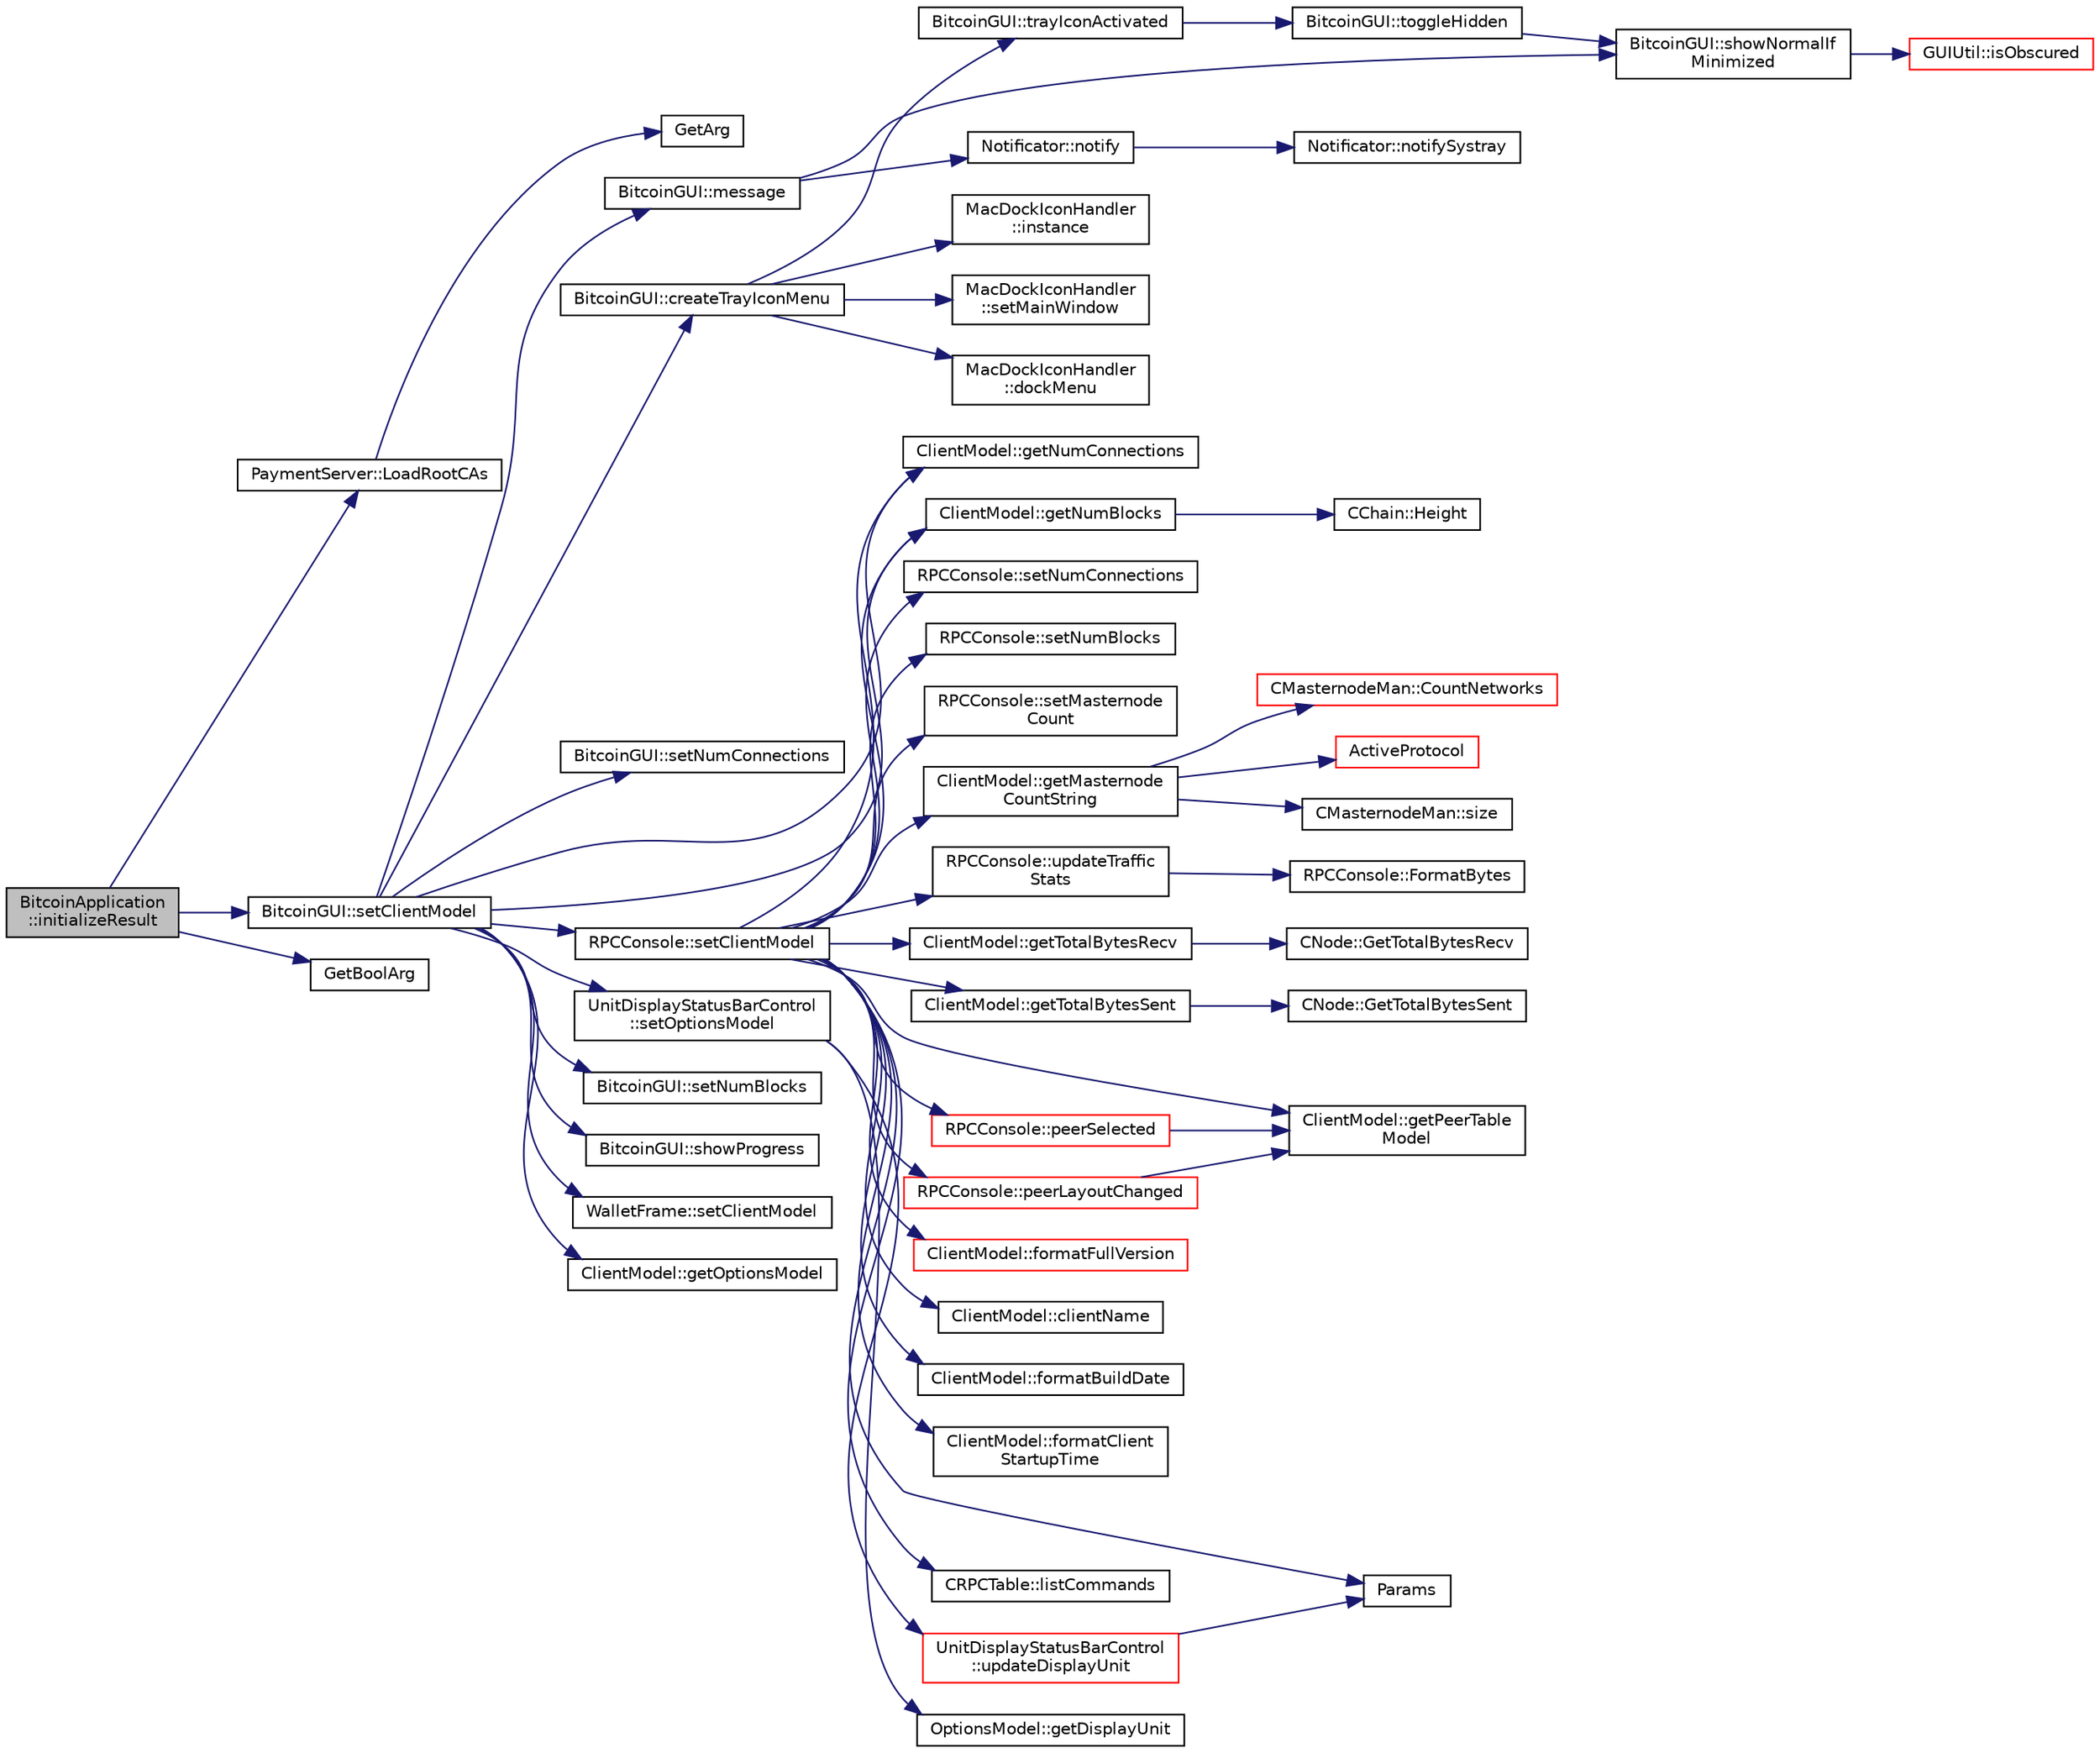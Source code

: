 digraph "BitcoinApplication::initializeResult"
{
  edge [fontname="Helvetica",fontsize="10",labelfontname="Helvetica",labelfontsize="10"];
  node [fontname="Helvetica",fontsize="10",shape=record];
  rankdir="LR";
  Node19 [label="BitcoinApplication\l::initializeResult",height=0.2,width=0.4,color="black", fillcolor="grey75", style="filled", fontcolor="black"];
  Node19 -> Node20 [color="midnightblue",fontsize="10",style="solid",fontname="Helvetica"];
  Node20 [label="PaymentServer::LoadRootCAs",height=0.2,width=0.4,color="black", fillcolor="white", style="filled",URL="$class_payment_server.html#a7371f1dd4896d83274f8784b42f288eb"];
  Node20 -> Node21 [color="midnightblue",fontsize="10",style="solid",fontname="Helvetica"];
  Node21 [label="GetArg",height=0.2,width=0.4,color="black", fillcolor="white", style="filled",URL="$util_8cpp.html#a24f685720bf40370e5bd2a192ad50cd8",tooltip="Return string argument or default value. "];
  Node19 -> Node22 [color="midnightblue",fontsize="10",style="solid",fontname="Helvetica"];
  Node22 [label="BitcoinGUI::setClientModel",height=0.2,width=0.4,color="black", fillcolor="white", style="filled",URL="$class_bitcoin_g_u_i.html#a99d71e1f8478ab937ce2522c8d3815e3",tooltip="Set the client model. "];
  Node22 -> Node23 [color="midnightblue",fontsize="10",style="solid",fontname="Helvetica"];
  Node23 [label="BitcoinGUI::createTrayIconMenu",height=0.2,width=0.4,color="black", fillcolor="white", style="filled",URL="$class_bitcoin_g_u_i.html#a6373ff0bd56c1c633f3a3dc2f34af884",tooltip="Create system tray menu (or setup the dock menu) "];
  Node23 -> Node24 [color="midnightblue",fontsize="10",style="solid",fontname="Helvetica"];
  Node24 [label="BitcoinGUI::trayIconActivated",height=0.2,width=0.4,color="black", fillcolor="white", style="filled",URL="$class_bitcoin_g_u_i.html#ae753f1d521f7c17804419f6a9054738b",tooltip="Handle tray icon clicked. "];
  Node24 -> Node25 [color="midnightblue",fontsize="10",style="solid",fontname="Helvetica"];
  Node25 [label="BitcoinGUI::toggleHidden",height=0.2,width=0.4,color="black", fillcolor="white", style="filled",URL="$class_bitcoin_g_u_i.html#a6ca9ded69ab510195ff04fe7f5754ff5",tooltip="Simply calls showNormalIfMinimized(true) for use in SLOT() macro. "];
  Node25 -> Node26 [color="midnightblue",fontsize="10",style="solid",fontname="Helvetica"];
  Node26 [label="BitcoinGUI::showNormalIf\lMinimized",height=0.2,width=0.4,color="black", fillcolor="white", style="filled",URL="$class_bitcoin_g_u_i.html#a0aed98ed2a278a2effdd9a4b34ba8620",tooltip="Show window if hidden, unminimize when minimized, rise when obscured or show if hidden and fToggleHid..."];
  Node26 -> Node27 [color="midnightblue",fontsize="10",style="solid",fontname="Helvetica"];
  Node27 [label="GUIUtil::isObscured",height=0.2,width=0.4,color="red", fillcolor="white", style="filled",URL="$namespace_g_u_i_util.html#a0b7266e2b8e7de5f5fd1c7ddb9e5b637"];
  Node23 -> Node29 [color="midnightblue",fontsize="10",style="solid",fontname="Helvetica"];
  Node29 [label="MacDockIconHandler\l::instance",height=0.2,width=0.4,color="black", fillcolor="white", style="filled",URL="$class_mac_dock_icon_handler.html#afd3ef7126d0b6ef02eaf85e5455fe6f4"];
  Node23 -> Node30 [color="midnightblue",fontsize="10",style="solid",fontname="Helvetica"];
  Node30 [label="MacDockIconHandler\l::setMainWindow",height=0.2,width=0.4,color="black", fillcolor="white", style="filled",URL="$class_mac_dock_icon_handler.html#a4d2d18c7d56286ea745e349497941293"];
  Node23 -> Node31 [color="midnightblue",fontsize="10",style="solid",fontname="Helvetica"];
  Node31 [label="MacDockIconHandler\l::dockMenu",height=0.2,width=0.4,color="black", fillcolor="white", style="filled",URL="$class_mac_dock_icon_handler.html#a8aff3dc6410687e432f8d9314eba0ab9"];
  Node22 -> Node32 [color="midnightblue",fontsize="10",style="solid",fontname="Helvetica"];
  Node32 [label="BitcoinGUI::setNumConnections",height=0.2,width=0.4,color="black", fillcolor="white", style="filled",URL="$class_bitcoin_g_u_i.html#ae5b9dc62c6a52764a92cfacbe128626f",tooltip="Set number of connections shown in the UI. "];
  Node22 -> Node33 [color="midnightblue",fontsize="10",style="solid",fontname="Helvetica"];
  Node33 [label="ClientModel::getNumConnections",height=0.2,width=0.4,color="black", fillcolor="white", style="filled",URL="$class_client_model.html#ab1a71928e2ff3902e854d301f4cfe6ef",tooltip="Return number of connections, default is in- and outbound (total) "];
  Node22 -> Node34 [color="midnightblue",fontsize="10",style="solid",fontname="Helvetica"];
  Node34 [label="BitcoinGUI::setNumBlocks",height=0.2,width=0.4,color="black", fillcolor="white", style="filled",URL="$class_bitcoin_g_u_i.html#ad9c5016f37aa52562c114527a63a2563",tooltip="Set number of blocks shown in the UI. "];
  Node22 -> Node35 [color="midnightblue",fontsize="10",style="solid",fontname="Helvetica"];
  Node35 [label="ClientModel::getNumBlocks",height=0.2,width=0.4,color="black", fillcolor="white", style="filled",URL="$class_client_model.html#a9af729ddd1220f928d8cb3ef29f06f26"];
  Node35 -> Node36 [color="midnightblue",fontsize="10",style="solid",fontname="Helvetica"];
  Node36 [label="CChain::Height",height=0.2,width=0.4,color="black", fillcolor="white", style="filled",URL="$class_c_chain.html#ad4758bc8872ce065a9579f77c3171d40",tooltip="Return the maximal height in the chain. "];
  Node22 -> Node37 [color="midnightblue",fontsize="10",style="solid",fontname="Helvetica"];
  Node37 [label="BitcoinGUI::message",height=0.2,width=0.4,color="black", fillcolor="white", style="filled",URL="$class_bitcoin_g_u_i.html#abf1d036341d1fb122398b2b78d2734ea",tooltip="Notify the user of an event from the core network or transaction handling code. "];
  Node37 -> Node26 [color="midnightblue",fontsize="10",style="solid",fontname="Helvetica"];
  Node37 -> Node38 [color="midnightblue",fontsize="10",style="solid",fontname="Helvetica"];
  Node38 [label="Notificator::notify",height=0.2,width=0.4,color="black", fillcolor="white", style="filled",URL="$class_notificator.html#ae08e1e7e85ddc4690f307649021f7fdc",tooltip="Show notification message. "];
  Node38 -> Node39 [color="midnightblue",fontsize="10",style="solid",fontname="Helvetica"];
  Node39 [label="Notificator::notifySystray",height=0.2,width=0.4,color="black", fillcolor="white", style="filled",URL="$class_notificator.html#ac48ec94cd02fc4ea80db6c50e24086c1"];
  Node22 -> Node40 [color="midnightblue",fontsize="10",style="solid",fontname="Helvetica"];
  Node40 [label="BitcoinGUI::showProgress",height=0.2,width=0.4,color="black", fillcolor="white", style="filled",URL="$class_bitcoin_g_u_i.html#a89029e61a405a976ba8117d4b38568f0",tooltip="Show progress dialog e.g. "];
  Node22 -> Node41 [color="midnightblue",fontsize="10",style="solid",fontname="Helvetica"];
  Node41 [label="RPCConsole::setClientModel",height=0.2,width=0.4,color="black", fillcolor="white", style="filled",URL="$class_r_p_c_console.html#a355349a33664a07628e9ca22a60f5fa7"];
  Node41 -> Node42 [color="midnightblue",fontsize="10",style="solid",fontname="Helvetica"];
  Node42 [label="RPCConsole::setNumConnections",height=0.2,width=0.4,color="black", fillcolor="white", style="filled",URL="$class_r_p_c_console.html#aa4546cb7812dd35704de8bf09a6ceb60",tooltip="Set number of connections shown in the UI. "];
  Node41 -> Node33 [color="midnightblue",fontsize="10",style="solid",fontname="Helvetica"];
  Node41 -> Node43 [color="midnightblue",fontsize="10",style="solid",fontname="Helvetica"];
  Node43 [label="RPCConsole::setNumBlocks",height=0.2,width=0.4,color="black", fillcolor="white", style="filled",URL="$class_r_p_c_console.html#a98b7e85774a91d77c3b01276bd41bc51",tooltip="Set number of blocks shown in the UI. "];
  Node41 -> Node35 [color="midnightblue",fontsize="10",style="solid",fontname="Helvetica"];
  Node41 -> Node44 [color="midnightblue",fontsize="10",style="solid",fontname="Helvetica"];
  Node44 [label="RPCConsole::setMasternode\lCount",height=0.2,width=0.4,color="black", fillcolor="white", style="filled",URL="$class_r_p_c_console.html#a23a841c2142f7ac49506099334135cf5",tooltip="Set number of masternodes shown in the UI. "];
  Node41 -> Node45 [color="midnightblue",fontsize="10",style="solid",fontname="Helvetica"];
  Node45 [label="ClientModel::getMasternode\lCountString",height=0.2,width=0.4,color="black", fillcolor="white", style="filled",URL="$class_client_model.html#ab8dae86e417c050723fee66420a333ed"];
  Node45 -> Node46 [color="midnightblue",fontsize="10",style="solid",fontname="Helvetica"];
  Node46 [label="CMasternodeMan::CountNetworks",height=0.2,width=0.4,color="red", fillcolor="white", style="filled",URL="$class_c_masternode_man.html#ad9c856855690a334742d7044c7166a2a"];
  Node45 -> Node51 [color="midnightblue",fontsize="10",style="solid",fontname="Helvetica"];
  Node51 [label="ActiveProtocol",height=0.2,width=0.4,color="red", fillcolor="white", style="filled",URL="$main_8cpp.html#a138f84e8c8976fe85712b695c32ee3c7",tooltip="See whether the protocol update is enforced for connected nodes. "];
  Node45 -> Node72 [color="midnightblue",fontsize="10",style="solid",fontname="Helvetica"];
  Node72 [label="CMasternodeMan::size",height=0.2,width=0.4,color="black", fillcolor="white", style="filled",URL="$class_c_masternode_man.html#a794ebfab7b09b51619a14d07306d817e",tooltip="Return the number of (unique) Masternodes. "];
  Node41 -> Node73 [color="midnightblue",fontsize="10",style="solid",fontname="Helvetica"];
  Node73 [label="RPCConsole::updateTraffic\lStats",height=0.2,width=0.4,color="black", fillcolor="white", style="filled",URL="$class_r_p_c_console.html#a41bc6977fc2aab06f408da81dfd2034f",tooltip="update traffic statistics "];
  Node73 -> Node74 [color="midnightblue",fontsize="10",style="solid",fontname="Helvetica"];
  Node74 [label="RPCConsole::FormatBytes",height=0.2,width=0.4,color="black", fillcolor="white", style="filled",URL="$class_r_p_c_console.html#afa45a6e142193405038015a31f9e132b"];
  Node41 -> Node75 [color="midnightblue",fontsize="10",style="solid",fontname="Helvetica"];
  Node75 [label="ClientModel::getTotalBytesRecv",height=0.2,width=0.4,color="black", fillcolor="white", style="filled",URL="$class_client_model.html#a3ecd021e48073debd6dfeb90fdb3e7bd"];
  Node75 -> Node76 [color="midnightblue",fontsize="10",style="solid",fontname="Helvetica"];
  Node76 [label="CNode::GetTotalBytesRecv",height=0.2,width=0.4,color="black", fillcolor="white", style="filled",URL="$class_c_node.html#a1988b63b48fdc9b72014bdf9588b0168"];
  Node41 -> Node77 [color="midnightblue",fontsize="10",style="solid",fontname="Helvetica"];
  Node77 [label="ClientModel::getTotalBytesSent",height=0.2,width=0.4,color="black", fillcolor="white", style="filled",URL="$class_client_model.html#a53cd536b119e49b0fab9c95d13a247ed"];
  Node77 -> Node78 [color="midnightblue",fontsize="10",style="solid",fontname="Helvetica"];
  Node78 [label="CNode::GetTotalBytesSent",height=0.2,width=0.4,color="black", fillcolor="white", style="filled",URL="$class_c_node.html#af318a64e7ddad50d1e1b6fc123a5f0b9"];
  Node41 -> Node79 [color="midnightblue",fontsize="10",style="solid",fontname="Helvetica"];
  Node79 [label="ClientModel::getPeerTable\lModel",height=0.2,width=0.4,color="black", fillcolor="white", style="filled",URL="$class_client_model.html#a643fc112ce94f50ac7187ecdf3c75360"];
  Node41 -> Node80 [color="midnightblue",fontsize="10",style="solid",fontname="Helvetica"];
  Node80 [label="RPCConsole::peerSelected",height=0.2,width=0.4,color="red", fillcolor="white", style="filled",URL="$class_r_p_c_console.html#a2487fa6a90cddcbb17ae4bb13ecc5359",tooltip="Handle selection of peer in peers list. "];
  Node80 -> Node79 [color="midnightblue",fontsize="10",style="solid",fontname="Helvetica"];
  Node41 -> Node87 [color="midnightblue",fontsize="10",style="solid",fontname="Helvetica"];
  Node87 [label="RPCConsole::peerLayoutChanged",height=0.2,width=0.4,color="red", fillcolor="white", style="filled",URL="$class_r_p_c_console.html#af952ebc6484c8f7d1262fa0bceed41bf",tooltip="Handle updated peer information. "];
  Node87 -> Node79 [color="midnightblue",fontsize="10",style="solid",fontname="Helvetica"];
  Node41 -> Node89 [color="midnightblue",fontsize="10",style="solid",fontname="Helvetica"];
  Node89 [label="ClientModel::formatFullVersion",height=0.2,width=0.4,color="red", fillcolor="white", style="filled",URL="$class_client_model.html#ae9448d6f2a7f99467152b17f7044eb12"];
  Node41 -> Node92 [color="midnightblue",fontsize="10",style="solid",fontname="Helvetica"];
  Node92 [label="ClientModel::clientName",height=0.2,width=0.4,color="black", fillcolor="white", style="filled",URL="$class_client_model.html#a3344257e3eccd1d123df143dd9f04a4c"];
  Node41 -> Node93 [color="midnightblue",fontsize="10",style="solid",fontname="Helvetica"];
  Node93 [label="ClientModel::formatBuildDate",height=0.2,width=0.4,color="black", fillcolor="white", style="filled",URL="$class_client_model.html#a48d34d4832a0980e03cbc13e60338c37"];
  Node41 -> Node94 [color="midnightblue",fontsize="10",style="solid",fontname="Helvetica"];
  Node94 [label="ClientModel::formatClient\lStartupTime",height=0.2,width=0.4,color="black", fillcolor="white", style="filled",URL="$class_client_model.html#aae1793d38356a2e8040d9e7dc813b0c1"];
  Node41 -> Node95 [color="midnightblue",fontsize="10",style="solid",fontname="Helvetica"];
  Node95 [label="Params",height=0.2,width=0.4,color="black", fillcolor="white", style="filled",URL="$chainparams_8cpp.html#ace5c5b706d71a324a417dd2db394fd4a",tooltip="Return the currently selected parameters. "];
  Node41 -> Node96 [color="midnightblue",fontsize="10",style="solid",fontname="Helvetica"];
  Node96 [label="CRPCTable::listCommands",height=0.2,width=0.4,color="black", fillcolor="white", style="filled",URL="$class_c_r_p_c_table.html#a7ebce2fd23e8343e42d36a9bcd02de95",tooltip="Returns a list of registered commands. "];
  Node22 -> Node97 [color="midnightblue",fontsize="10",style="solid",fontname="Helvetica"];
  Node97 [label="WalletFrame::setClientModel",height=0.2,width=0.4,color="black", fillcolor="white", style="filled",URL="$class_wallet_frame.html#a72f3a61b1d882a894c65fbf1adc1a954"];
  Node22 -> Node98 [color="midnightblue",fontsize="10",style="solid",fontname="Helvetica"];
  Node98 [label="UnitDisplayStatusBarControl\l::setOptionsModel",height=0.2,width=0.4,color="black", fillcolor="white", style="filled",URL="$class_unit_display_status_bar_control.html#ac8d2a43f66f3f71c7d6926dbd5927066",tooltip="Lets the control know about the Options Model (and its signals) "];
  Node98 -> Node99 [color="midnightblue",fontsize="10",style="solid",fontname="Helvetica"];
  Node99 [label="UnitDisplayStatusBarControl\l::updateDisplayUnit",height=0.2,width=0.4,color="red", fillcolor="white", style="filled",URL="$class_unit_display_status_bar_control.html#a380947f855d0a7ca8c457ad463c359bb",tooltip="When Display Units are changed on OptionsModel it will refresh the display text of the control on the..."];
  Node99 -> Node95 [color="midnightblue",fontsize="10",style="solid",fontname="Helvetica"];
  Node98 -> Node101 [color="midnightblue",fontsize="10",style="solid",fontname="Helvetica"];
  Node101 [label="OptionsModel::getDisplayUnit",height=0.2,width=0.4,color="black", fillcolor="white", style="filled",URL="$class_options_model.html#a3b6e4d4ef42be3aaba315b8cd14f468e"];
  Node22 -> Node102 [color="midnightblue",fontsize="10",style="solid",fontname="Helvetica"];
  Node102 [label="ClientModel::getOptionsModel",height=0.2,width=0.4,color="black", fillcolor="white", style="filled",URL="$class_client_model.html#ae8da1e2eabfbbcc49a7eed821908bdb6"];
  Node19 -> Node103 [color="midnightblue",fontsize="10",style="solid",fontname="Helvetica"];
  Node103 [label="GetBoolArg",height=0.2,width=0.4,color="black", fillcolor="white", style="filled",URL="$util_8cpp.html#a64d956f1dda7f9a80ab5d594532b906d",tooltip="Return boolean argument or default value. "];
}
